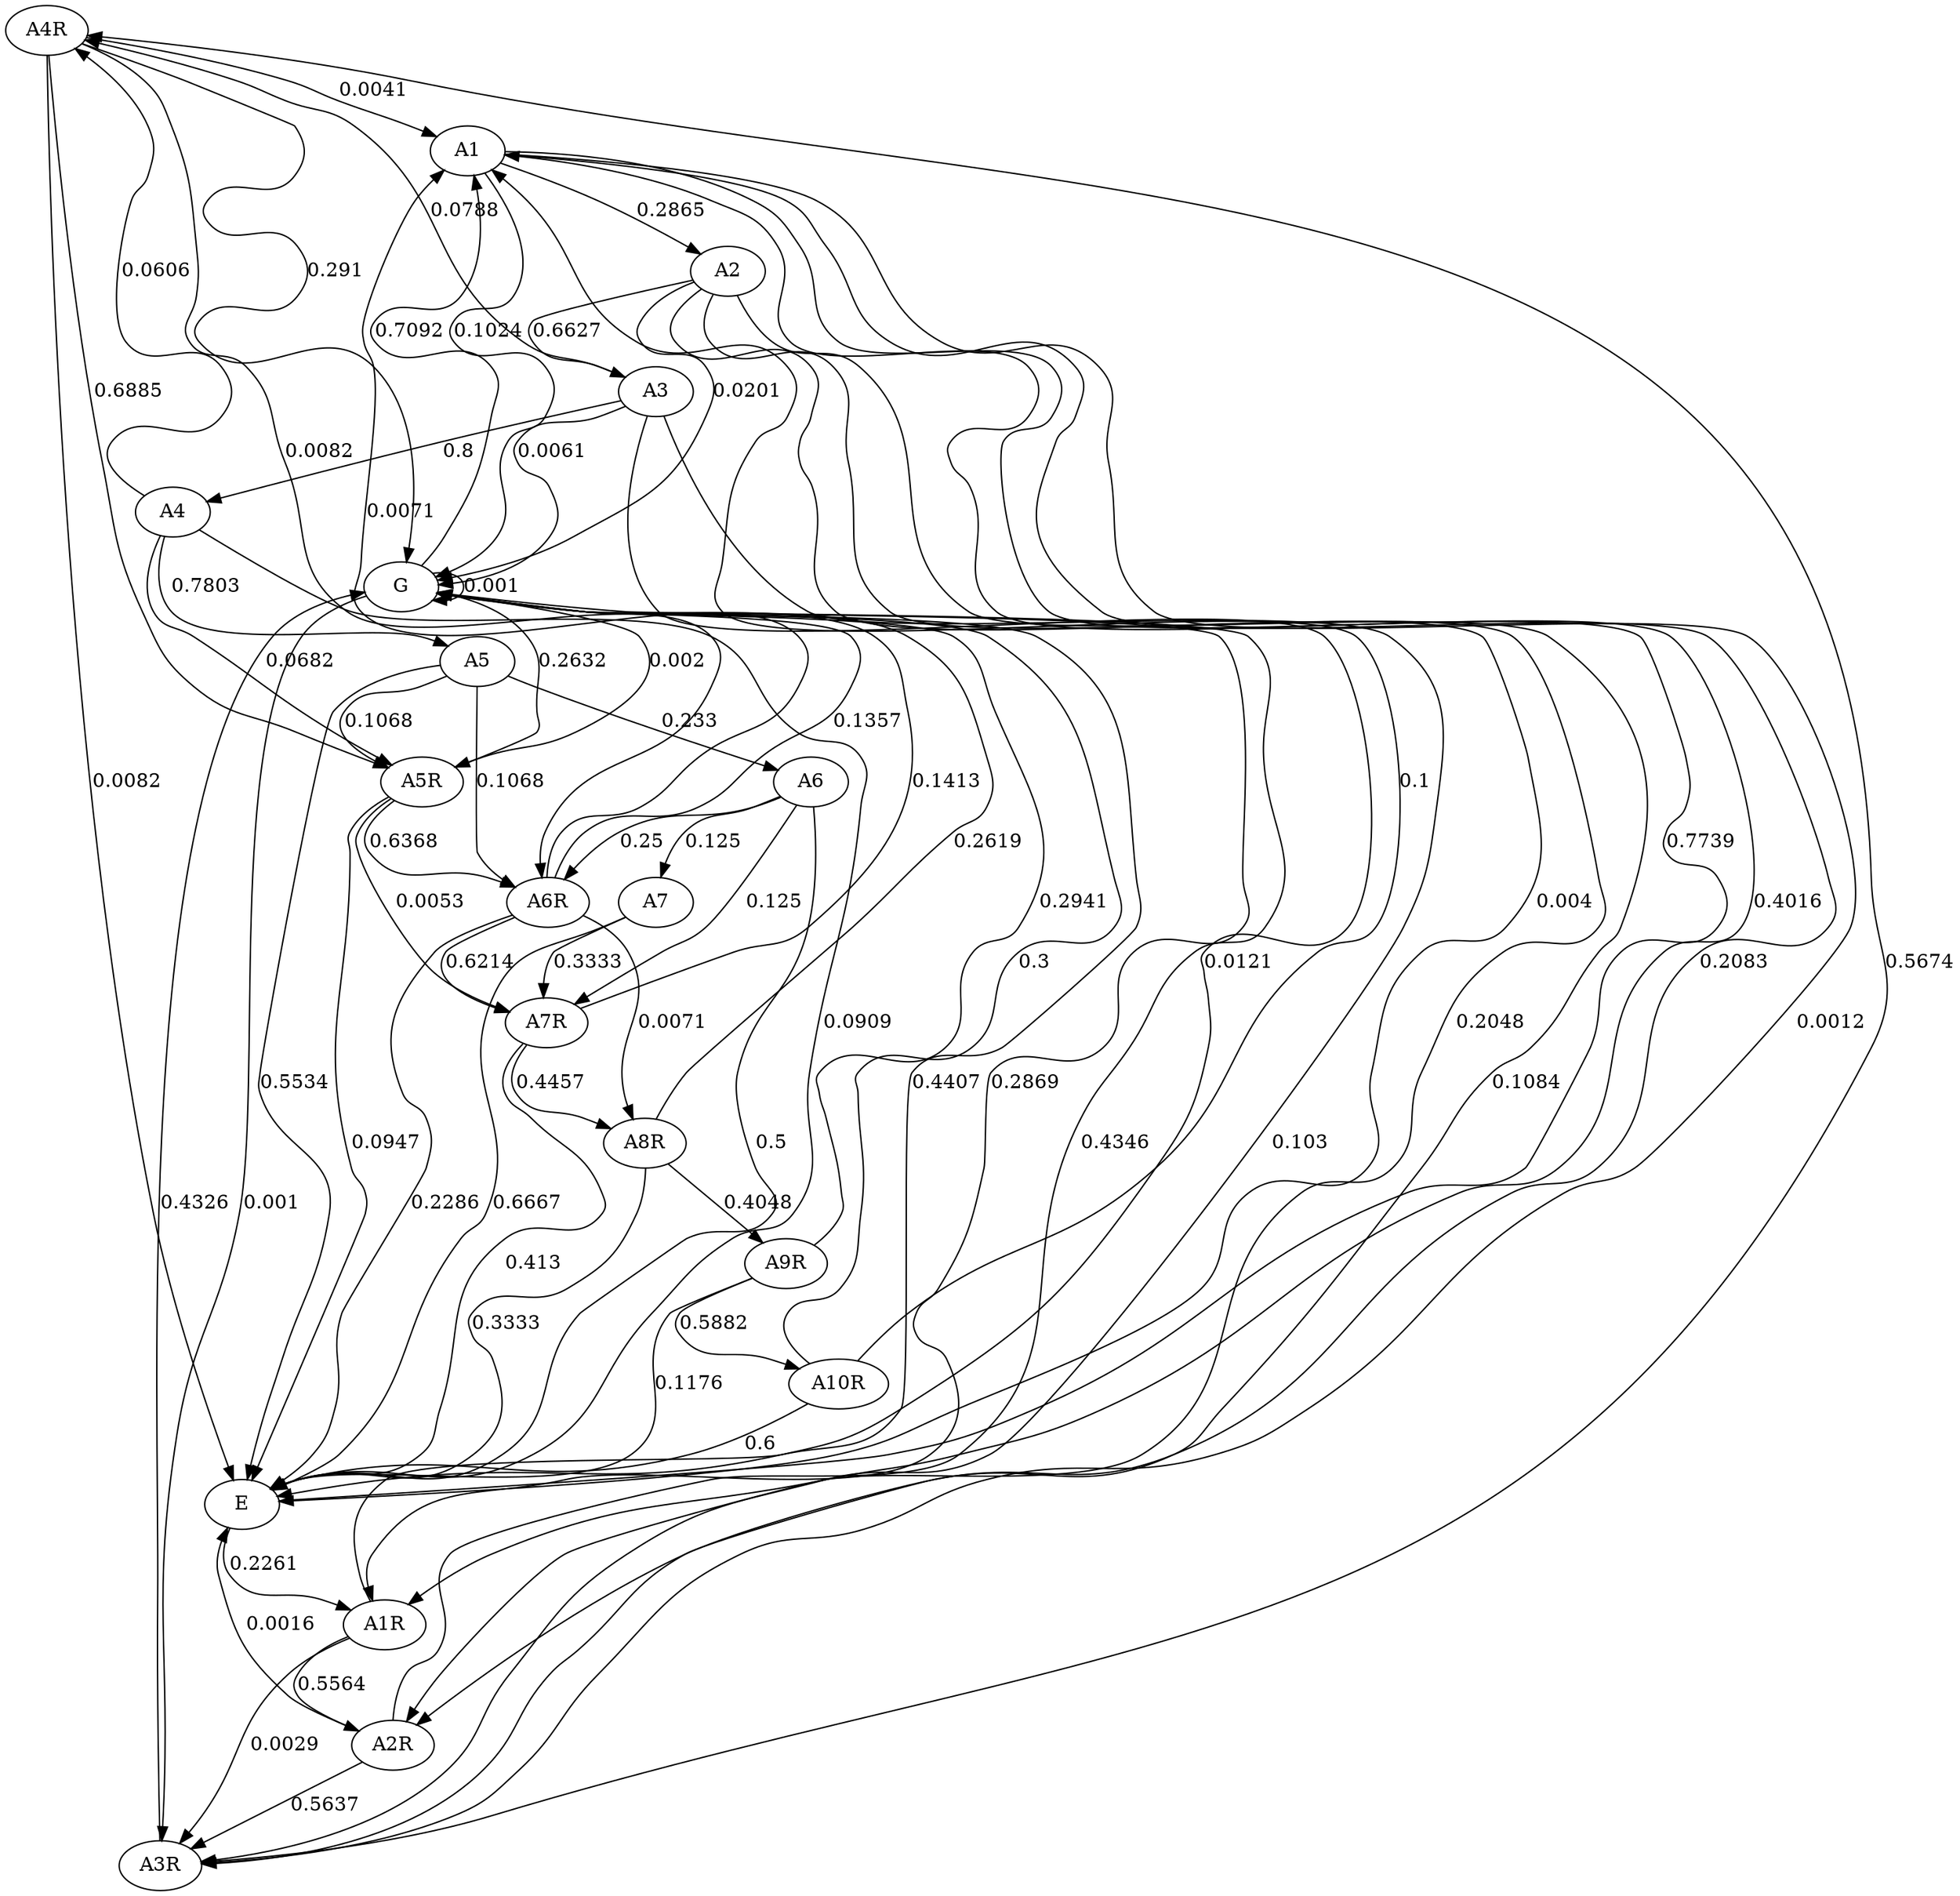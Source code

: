 digraph  {
A4R;
A1;
A6R;
A10R;
G;
E;
A2;
A3;
A4;
A5;
A6;
A7;
A1R;
A2R;
A3R;
A5R;
A7R;
A8R;
A9R;
A4R -> A1  [key=0, label="0.0041", weight="0.0041"];
A4R -> A5R  [key=0, label="0.6885", weight="0.6885"];
A4R -> A6R  [key=0, label="0.0082", weight="0.0082"];
A4R -> G  [key=0, label="0.291", weight="0.291"];
A4R -> E  [key=0, label="0.0082", weight="0.0082"];
A1 -> A2  [key=0, label="0.2865", weight="0.2865"];
A1 -> A1R  [key=0, label="0.4016", weight="0.4016"];
A1 -> A2R  [key=0, label="0.2083", weight="0.2083"];
A1 -> A3R  [key=0, label="0.0012", weight="0.0012"];
A1 -> G  [key=0, label="0.1024", weight="0.1024"];
A6R -> A1  [key=0, label="0.0071", weight="0.0071"];
A6R -> A7R  [key=0, label="0.6214", weight="0.6214"];
A6R -> A8R  [key=0, label="0.0071", weight="0.0071"];
A6R -> G  [key=0, label="0.1357", weight="0.1357"];
A6R -> E  [key=0, label="0.2286", weight="0.2286"];
A10R -> A1  [key=0, label="0.1", weight="0.1"];
A10R -> G  [key=0, label="0.3", weight="0.3"];
A10R -> E  [key=0, label="0.6", weight="0.6"];
G -> A1  [key=0, label="0.7092", weight="0.7092"];
G -> A1R  [key=0, label="0.2869", weight="0.2869"];
G -> A3R  [key=0, label="0.001", weight="0.001"];
G -> A5R  [key=0, label="0.002", weight="0.002"];
G -> G  [key=0, label="0.001", weight="0.001"];
E -> A1  [key=0, label="0.7739", weight="0.7739"];
E -> A1R  [key=0, label="0.2261", weight="0.2261"];
A2 -> A3  [key=0, label="0.6627", weight="0.6627"];
A2 -> A2R  [key=0, label="0.2048", weight="0.2048"];
A2 -> A3R  [key=0, label="0.1084", weight="0.1084"];
A2 -> G  [key=0, label="0.0201", weight="0.0201"];
A2 -> E  [key=0, label="0.004", weight="0.004"];
A3 -> A4  [key=0, label="0.8", weight="0.8"];
A3 -> A3R  [key=0, label="0.103", weight="0.103"];
A3 -> A4R  [key=0, label="0.0788", weight="0.0788"];
A3 -> G  [key=0, label="0.0061", weight="0.0061"];
A3 -> E  [key=0, label="0.0121", weight="0.0121"];
A4 -> A5  [key=0, label="0.7803", weight="0.7803"];
A4 -> A4R  [key=0, label="0.0606", weight="0.0606"];
A4 -> A5R  [key=0, label="0.0682", weight="0.0682"];
A4 -> E  [key=0, label="0.0909", weight="0.0909"];
A5 -> A6  [key=0, label="0.233", weight="0.233"];
A5 -> A5R  [key=0, label="0.1068", weight="0.1068"];
A5 -> A6R  [key=0, label="0.1068", weight="0.1068"];
A5 -> E  [key=0, label="0.5534", weight="0.5534"];
A6 -> A7  [key=0, label="0.125", weight="0.125"];
A6 -> A6R  [key=0, label="0.25", weight="0.25"];
A6 -> A7R  [key=0, label="0.125", weight="0.125"];
A6 -> E  [key=0, label="0.5", weight="0.5"];
A7 -> A7R  [key=0, label="0.3333", weight="0.3333"];
A7 -> E  [key=0, label="0.6667", weight="0.6667"];
A1R -> A2R  [key=0, label="0.5564", weight="0.5564"];
A1R -> A3R  [key=0, label="0.0029", weight="0.0029"];
A1R -> G  [key=0, label="0.4407", weight="0.4407"];
A2R -> A3R  [key=0, label="0.5637", weight="0.5637"];
A2R -> G  [key=0, label="0.4346", weight="0.4346"];
A2R -> E  [key=0, label="0.0016", weight="0.0016"];
A3R -> A4R  [key=0, label="0.5674", weight="0.5674"];
A3R -> G  [key=0, label="0.4326", weight="0.4326"];
A5R -> A6R  [key=0, label="0.6368", weight="0.6368"];
A5R -> A7R  [key=0, label="0.0053", weight="0.0053"];
A5R -> G  [key=0, label="0.2632", weight="0.2632"];
A5R -> E  [key=0, label="0.0947", weight="0.0947"];
A7R -> A8R  [key=0, label="0.4457", weight="0.4457"];
A7R -> G  [key=0, label="0.1413", weight="0.1413"];
A7R -> E  [key=0, label="0.413", weight="0.413"];
A8R -> A9R  [key=0, label="0.4048", weight="0.4048"];
A8R -> G  [key=0, label="0.2619", weight="0.2619"];
A8R -> E  [key=0, label="0.3333", weight="0.3333"];
A9R -> A10R  [key=0, label="0.5882", weight="0.5882"];
A9R -> G  [key=0, label="0.2941", weight="0.2941"];
A9R -> E  [key=0, label="0.1176", weight="0.1176"];
}
